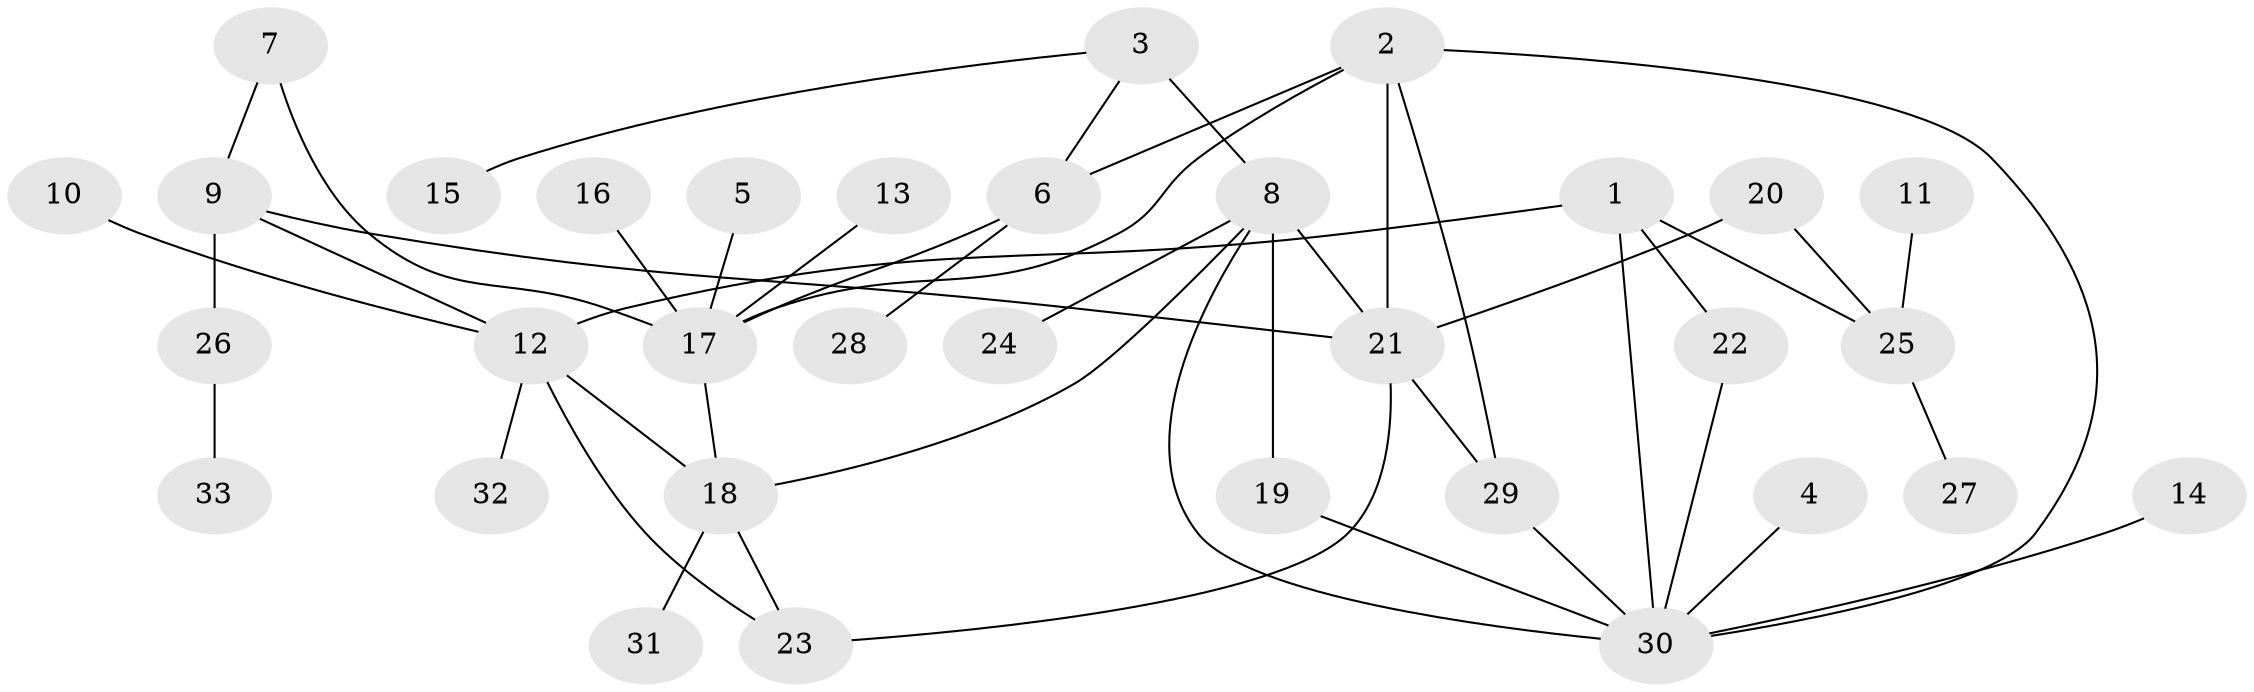 // original degree distribution, {8: 0.015384615384615385, 5: 0.06153846153846154, 6: 0.06153846153846154, 4: 0.07692307692307693, 10: 0.015384615384615385, 3: 0.03076923076923077, 7: 0.015384615384615385, 9: 0.015384615384615385, 1: 0.5846153846153846, 2: 0.12307692307692308}
// Generated by graph-tools (version 1.1) at 2025/02/03/09/25 03:02:43]
// undirected, 33 vertices, 46 edges
graph export_dot {
graph [start="1"]
  node [color=gray90,style=filled];
  1;
  2;
  3;
  4;
  5;
  6;
  7;
  8;
  9;
  10;
  11;
  12;
  13;
  14;
  15;
  16;
  17;
  18;
  19;
  20;
  21;
  22;
  23;
  24;
  25;
  26;
  27;
  28;
  29;
  30;
  31;
  32;
  33;
  1 -- 12 [weight=1.0];
  1 -- 22 [weight=1.0];
  1 -- 25 [weight=1.0];
  1 -- 30 [weight=1.0];
  2 -- 6 [weight=1.0];
  2 -- 17 [weight=1.0];
  2 -- 21 [weight=1.0];
  2 -- 29 [weight=1.0];
  2 -- 30 [weight=1.0];
  3 -- 6 [weight=1.0];
  3 -- 8 [weight=2.0];
  3 -- 15 [weight=1.0];
  4 -- 30 [weight=1.0];
  5 -- 17 [weight=1.0];
  6 -- 17 [weight=1.0];
  6 -- 28 [weight=1.0];
  7 -- 9 [weight=1.0];
  7 -- 17 [weight=1.0];
  8 -- 18 [weight=1.0];
  8 -- 19 [weight=1.0];
  8 -- 21 [weight=1.0];
  8 -- 24 [weight=1.0];
  8 -- 30 [weight=1.0];
  9 -- 12 [weight=1.0];
  9 -- 21 [weight=1.0];
  9 -- 26 [weight=1.0];
  10 -- 12 [weight=1.0];
  11 -- 25 [weight=1.0];
  12 -- 18 [weight=1.0];
  12 -- 23 [weight=1.0];
  12 -- 32 [weight=1.0];
  13 -- 17 [weight=1.0];
  14 -- 30 [weight=1.0];
  16 -- 17 [weight=1.0];
  17 -- 18 [weight=1.0];
  18 -- 23 [weight=1.0];
  18 -- 31 [weight=1.0];
  19 -- 30 [weight=1.0];
  20 -- 21 [weight=1.0];
  20 -- 25 [weight=1.0];
  21 -- 23 [weight=1.0];
  21 -- 29 [weight=1.0];
  22 -- 30 [weight=1.0];
  25 -- 27 [weight=1.0];
  26 -- 33 [weight=1.0];
  29 -- 30 [weight=1.0];
}
